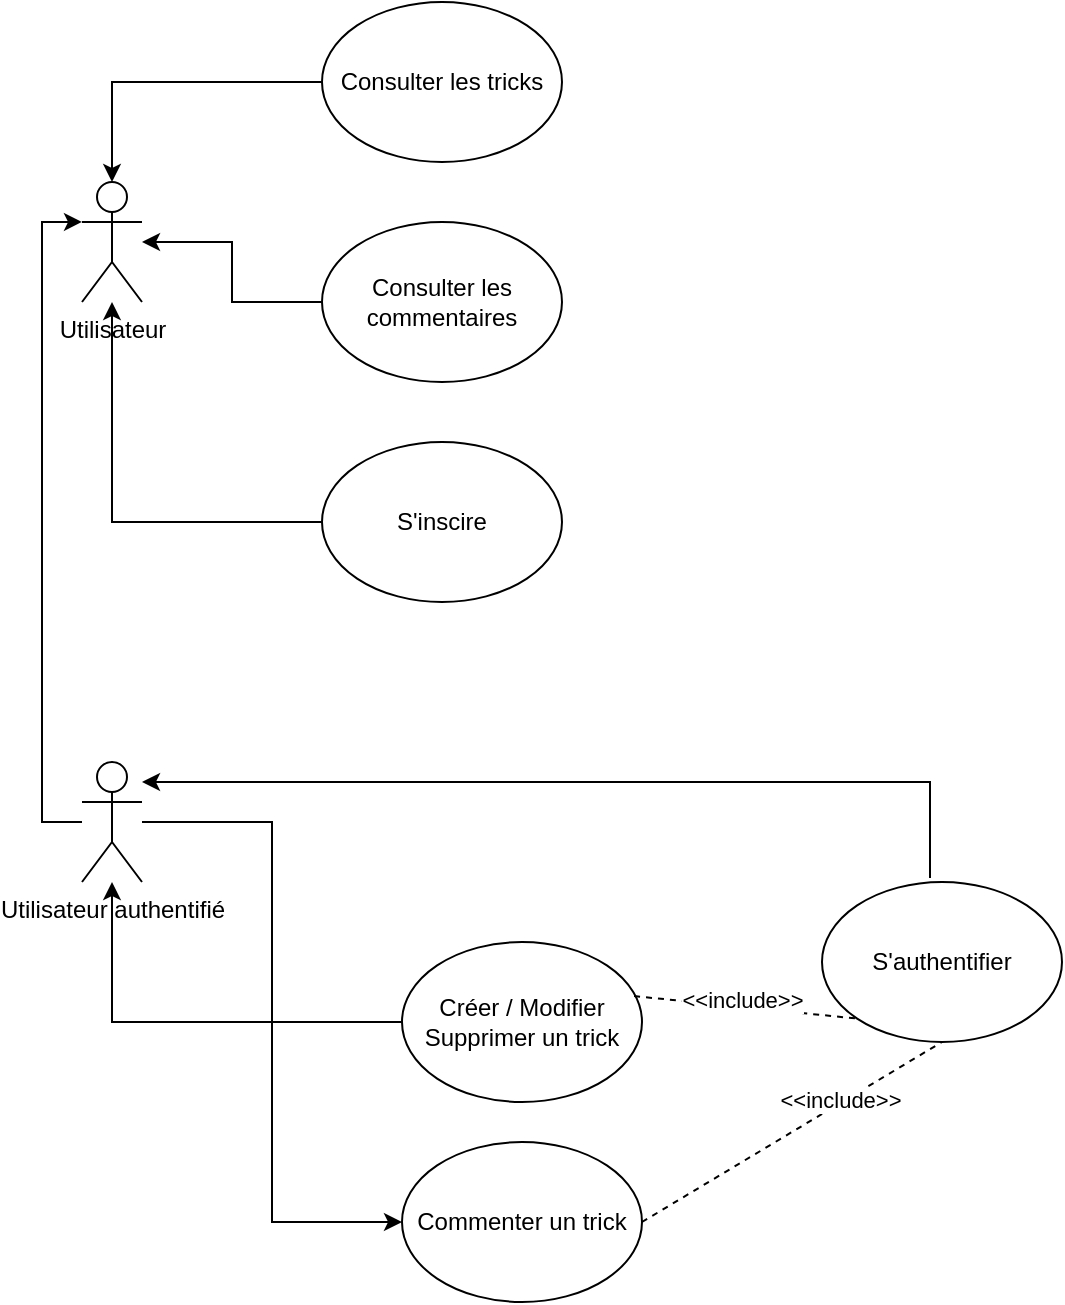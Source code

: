 <mxfile version="20.8.16" type="device"><diagram name="Page-1" id="ICL8-wIIarGFd__vAtvq"><mxGraphModel dx="1339" dy="683" grid="1" gridSize="10" guides="1" tooltips="1" connect="1" arrows="1" fold="1" page="1" pageScale="1" pageWidth="850" pageHeight="1100" math="0" shadow="0"><root><mxCell id="0"/><mxCell id="1" parent="0"/><mxCell id="qOhmblmSQmJCBJUenI1Y-1" value="Utilisateur&lt;br&gt;" style="shape=umlActor;verticalLabelPosition=bottom;verticalAlign=top;html=1;outlineConnect=0;" parent="1" vertex="1"><mxGeometry x="130" y="190" width="30" height="60" as="geometry"/></mxCell><mxCell id="qOhmblmSQmJCBJUenI1Y-10" style="edgeStyle=orthogonalEdgeStyle;rounded=0;orthogonalLoop=1;jettySize=auto;html=1;entryX=0.5;entryY=0;entryDx=0;entryDy=0;entryPerimeter=0;" parent="1" source="qOhmblmSQmJCBJUenI1Y-2" target="qOhmblmSQmJCBJUenI1Y-1" edge="1"><mxGeometry relative="1" as="geometry"/></mxCell><mxCell id="qOhmblmSQmJCBJUenI1Y-2" value="Consulter les tricks" style="ellipse;whiteSpace=wrap;html=1;" parent="1" vertex="1"><mxGeometry x="250" y="100" width="120" height="80" as="geometry"/></mxCell><mxCell id="qOhmblmSQmJCBJUenI1Y-11" style="edgeStyle=orthogonalEdgeStyle;rounded=0;orthogonalLoop=1;jettySize=auto;html=1;" parent="1" source="qOhmblmSQmJCBJUenI1Y-3" target="qOhmblmSQmJCBJUenI1Y-1" edge="1"><mxGeometry relative="1" as="geometry"/></mxCell><mxCell id="qOhmblmSQmJCBJUenI1Y-3" value="Consulter les commentaires" style="ellipse;whiteSpace=wrap;html=1;" parent="1" vertex="1"><mxGeometry x="250" y="210" width="120" height="80" as="geometry"/></mxCell><mxCell id="qOhmblmSQmJCBJUenI1Y-7" style="edgeStyle=orthogonalEdgeStyle;rounded=0;orthogonalLoop=1;jettySize=auto;html=1;entryX=0;entryY=0.333;entryDx=0;entryDy=0;entryPerimeter=0;" parent="1" source="qOhmblmSQmJCBJUenI1Y-6" target="qOhmblmSQmJCBJUenI1Y-1" edge="1"><mxGeometry relative="1" as="geometry"><mxPoint x="110" y="320" as="targetPoint"/><Array as="points"><mxPoint x="110" y="510"/><mxPoint x="110" y="210"/></Array></mxGeometry></mxCell><mxCell id="qOhmblmSQmJCBJUenI1Y-18" style="edgeStyle=orthogonalEdgeStyle;rounded=0;orthogonalLoop=1;jettySize=auto;html=1;entryX=0;entryY=0.5;entryDx=0;entryDy=0;" parent="1" source="qOhmblmSQmJCBJUenI1Y-6" target="qOhmblmSQmJCBJUenI1Y-13" edge="1"><mxGeometry relative="1" as="geometry"/></mxCell><mxCell id="qOhmblmSQmJCBJUenI1Y-6" value="Utilisateur authentifié" style="shape=umlActor;verticalLabelPosition=bottom;verticalAlign=top;html=1;outlineConnect=0;" parent="1" vertex="1"><mxGeometry x="130" y="480" width="30" height="60" as="geometry"/></mxCell><mxCell id="qOhmblmSQmJCBJUenI1Y-9" style="edgeStyle=orthogonalEdgeStyle;rounded=0;orthogonalLoop=1;jettySize=auto;html=1;" parent="1" source="qOhmblmSQmJCBJUenI1Y-8" target="qOhmblmSQmJCBJUenI1Y-1" edge="1"><mxGeometry relative="1" as="geometry"><mxPoint x="240" y="390" as="targetPoint"/></mxGeometry></mxCell><mxCell id="qOhmblmSQmJCBJUenI1Y-8" value="S'inscire" style="ellipse;whiteSpace=wrap;html=1;" parent="1" vertex="1"><mxGeometry x="250" y="320" width="120" height="80" as="geometry"/></mxCell><mxCell id="qOhmblmSQmJCBJUenI1Y-17" style="edgeStyle=orthogonalEdgeStyle;rounded=0;orthogonalLoop=1;jettySize=auto;html=1;exitX=0.45;exitY=-0.025;exitDx=0;exitDy=0;exitPerimeter=0;" parent="1" source="qOhmblmSQmJCBJUenI1Y-12" target="qOhmblmSQmJCBJUenI1Y-6" edge="1"><mxGeometry relative="1" as="geometry"><Array as="points"><mxPoint x="554" y="490"/></Array></mxGeometry></mxCell><mxCell id="qOhmblmSQmJCBJUenI1Y-12" value="S'authentifier" style="ellipse;whiteSpace=wrap;html=1;" parent="1" vertex="1"><mxGeometry x="500" y="540" width="120" height="80" as="geometry"/></mxCell><mxCell id="qOhmblmSQmJCBJUenI1Y-13" value="Commenter un trick" style="ellipse;whiteSpace=wrap;html=1;" parent="1" vertex="1"><mxGeometry x="290" y="670" width="120" height="80" as="geometry"/></mxCell><mxCell id="qOhmblmSQmJCBJUenI1Y-19" style="edgeStyle=orthogonalEdgeStyle;rounded=0;orthogonalLoop=1;jettySize=auto;html=1;" parent="1" source="qOhmblmSQmJCBJUenI1Y-14" target="qOhmblmSQmJCBJUenI1Y-6" edge="1"><mxGeometry relative="1" as="geometry"/></mxCell><mxCell id="qOhmblmSQmJCBJUenI1Y-14" value="Créer / Modifier Supprimer un trick" style="ellipse;whiteSpace=wrap;html=1;" parent="1" vertex="1"><mxGeometry x="290" y="570" width="120" height="80" as="geometry"/></mxCell><mxCell id="qOhmblmSQmJCBJUenI1Y-25" value="" style="endArrow=none;dashed=1;html=1;rounded=0;entryX=0.5;entryY=1;entryDx=0;entryDy=0;exitX=1;exitY=0.5;exitDx=0;exitDy=0;" parent="1" source="qOhmblmSQmJCBJUenI1Y-13" target="qOhmblmSQmJCBJUenI1Y-12" edge="1"><mxGeometry width="50" height="50" relative="1" as="geometry"><mxPoint x="500" y="720" as="sourcePoint"/><mxPoint x="550" y="670" as="targetPoint"/></mxGeometry></mxCell><mxCell id="qOhmblmSQmJCBJUenI1Y-26" value="&amp;lt;&amp;lt;include&amp;gt;&amp;gt;" style="edgeLabel;html=1;align=center;verticalAlign=middle;resizable=0;points=[];" parent="qOhmblmSQmJCBJUenI1Y-25" vertex="1" connectable="0"><mxGeometry x="0.327" y="2" relative="1" as="geometry"><mxPoint as="offset"/></mxGeometry></mxCell><mxCell id="qOhmblmSQmJCBJUenI1Y-27" value="" style="endArrow=none;dashed=1;html=1;rounded=0;entryX=0;entryY=1;entryDx=0;entryDy=0;exitX=0.967;exitY=0.338;exitDx=0;exitDy=0;exitPerimeter=0;" parent="1" source="qOhmblmSQmJCBJUenI1Y-14" target="qOhmblmSQmJCBJUenI1Y-12" edge="1"><mxGeometry width="50" height="50" relative="1" as="geometry"><mxPoint x="400" y="600" as="sourcePoint"/><mxPoint x="450" y="550" as="targetPoint"/></mxGeometry></mxCell><mxCell id="qOhmblmSQmJCBJUenI1Y-28" value="&amp;lt;&amp;lt;include&amp;gt;&amp;gt;" style="edgeLabel;html=1;align=center;verticalAlign=middle;resizable=0;points=[];" parent="qOhmblmSQmJCBJUenI1Y-27" vertex="1" connectable="0"><mxGeometry x="-0.34" y="2" relative="1" as="geometry"><mxPoint x="17" as="offset"/></mxGeometry></mxCell></root></mxGraphModel></diagram></mxfile>